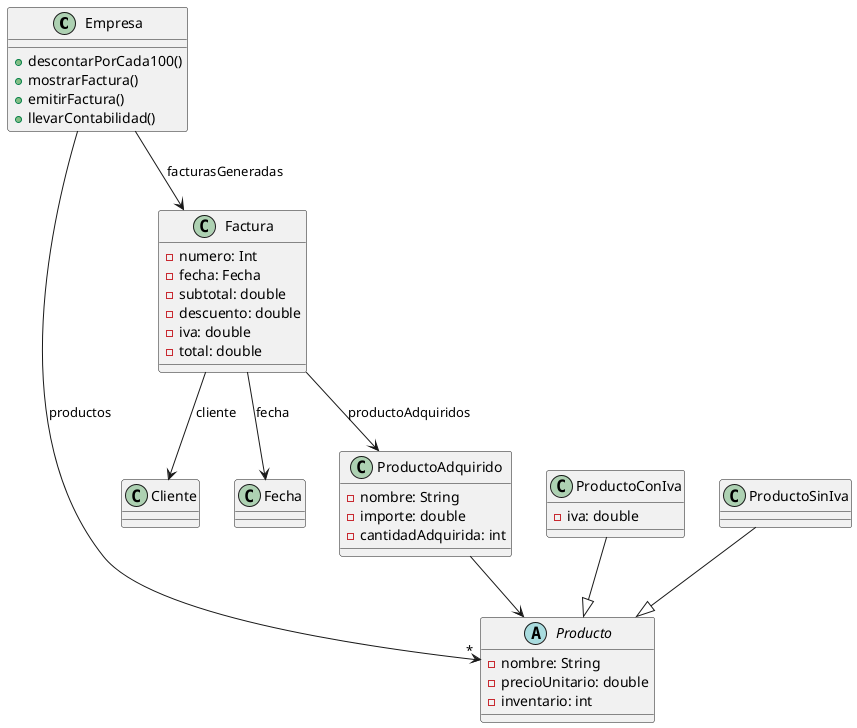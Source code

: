 @startuml

class Empresa {

    +descontarPorCada100()
    +mostrarFactura()
    +emitirFactura()
    +llevarContabilidad()


}
Empresa -->"*" Producto: productos
Factura --> Cliente: cliente
Factura --> Fecha: fecha
Empresa --> Factura: facturasGeneradas
ProductoAdquirido --> Producto
Factura --> ProductoAdquirido: productoAdquiridos
class Factura {
    -numero: Int
    -fecha: Fecha
    -subtotal: double
    -descuento: double
    -iva: double
    -total: double
}
class Cliente {

}


abstract class Producto {
    -nombre: String
    -precioUnitario: double
    -inventario: int

}

class ProductoConIva{
    -iva: double
}

class ProductoSinIva{
}

ProductoConIva --|> Producto
ProductoSinIva --|> Producto

class ProductoAdquirido {
    -nombre: String
    -importe: double
    -cantidadAdquirida: int

}

class Fecha {

}

@enduml